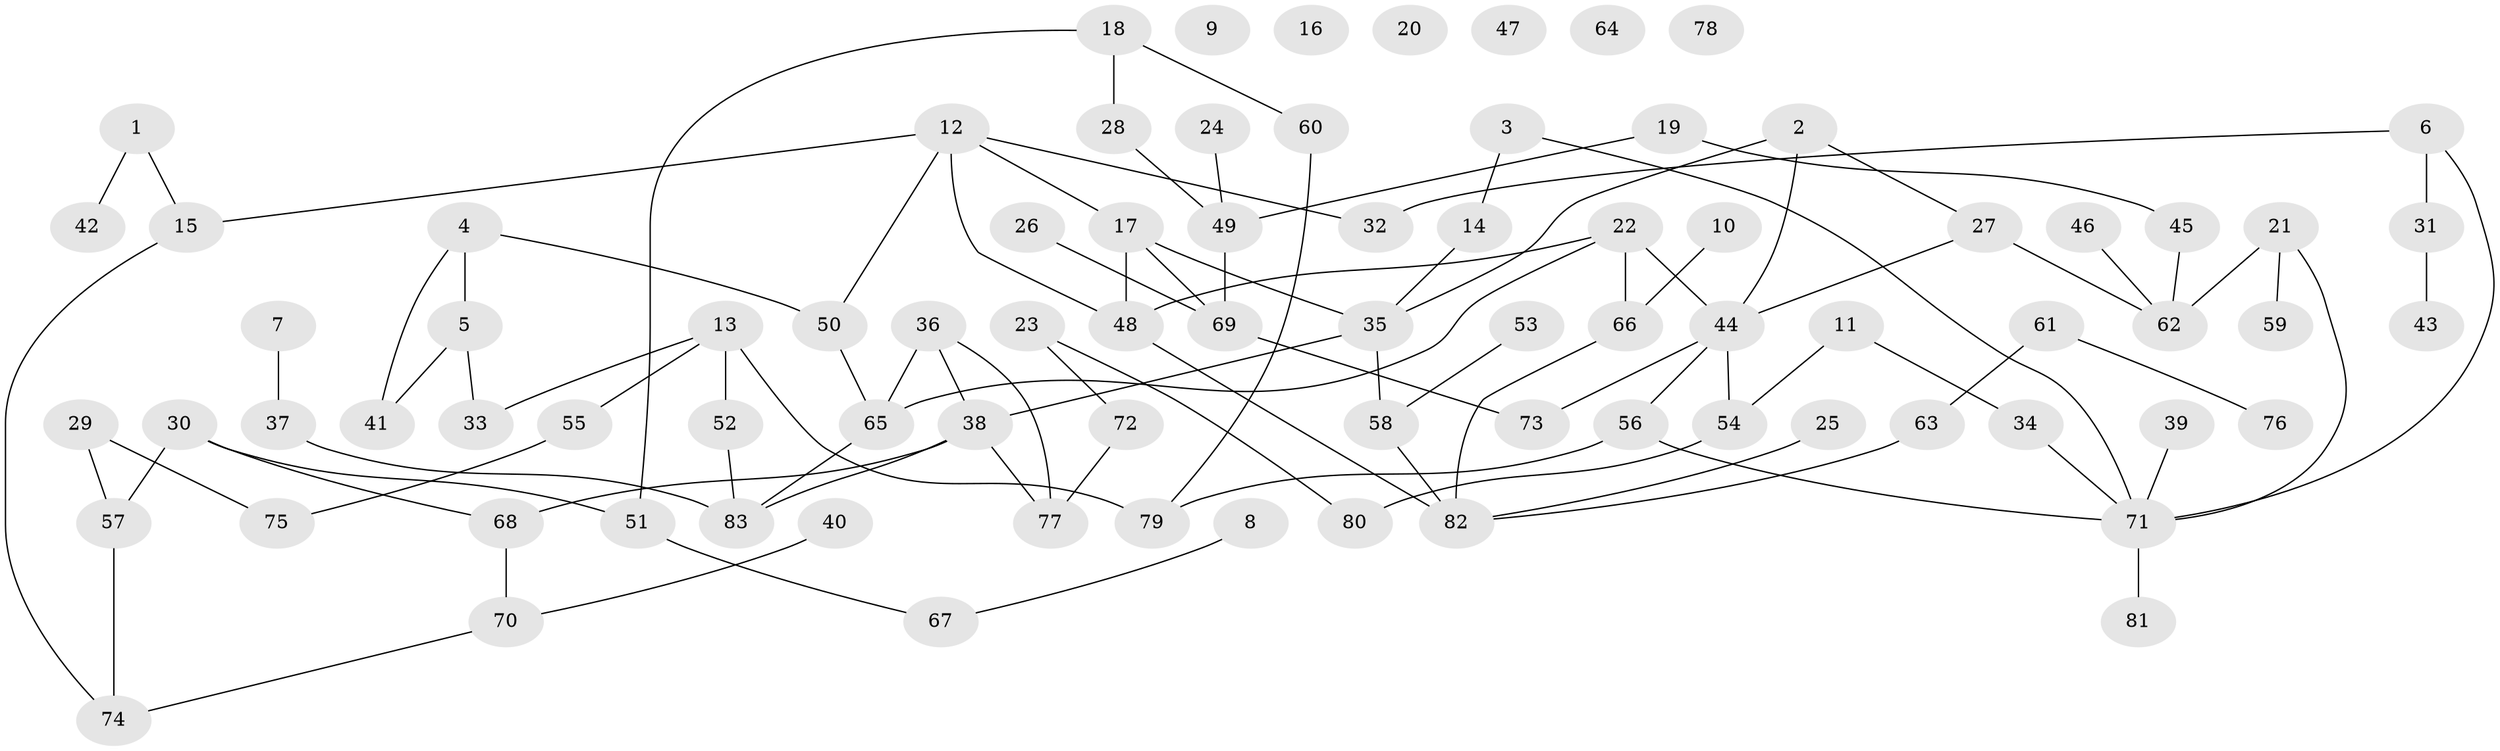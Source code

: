 // Generated by graph-tools (version 1.1) at 2025/00/03/09/25 03:00:47]
// undirected, 83 vertices, 100 edges
graph export_dot {
graph [start="1"]
  node [color=gray90,style=filled];
  1;
  2;
  3;
  4;
  5;
  6;
  7;
  8;
  9;
  10;
  11;
  12;
  13;
  14;
  15;
  16;
  17;
  18;
  19;
  20;
  21;
  22;
  23;
  24;
  25;
  26;
  27;
  28;
  29;
  30;
  31;
  32;
  33;
  34;
  35;
  36;
  37;
  38;
  39;
  40;
  41;
  42;
  43;
  44;
  45;
  46;
  47;
  48;
  49;
  50;
  51;
  52;
  53;
  54;
  55;
  56;
  57;
  58;
  59;
  60;
  61;
  62;
  63;
  64;
  65;
  66;
  67;
  68;
  69;
  70;
  71;
  72;
  73;
  74;
  75;
  76;
  77;
  78;
  79;
  80;
  81;
  82;
  83;
  1 -- 15;
  1 -- 42;
  2 -- 27;
  2 -- 35;
  2 -- 44;
  3 -- 14;
  3 -- 71;
  4 -- 5;
  4 -- 41;
  4 -- 50;
  5 -- 33;
  5 -- 41;
  6 -- 31;
  6 -- 32;
  6 -- 71;
  7 -- 37;
  8 -- 67;
  10 -- 66;
  11 -- 34;
  11 -- 54;
  12 -- 15;
  12 -- 17;
  12 -- 32;
  12 -- 48;
  12 -- 50;
  13 -- 33;
  13 -- 52;
  13 -- 55;
  13 -- 79;
  14 -- 35;
  15 -- 74;
  17 -- 35;
  17 -- 48;
  17 -- 69;
  18 -- 28;
  18 -- 51;
  18 -- 60;
  19 -- 45;
  19 -- 49;
  21 -- 59;
  21 -- 62;
  21 -- 71;
  22 -- 44;
  22 -- 48;
  22 -- 65;
  22 -- 66;
  23 -- 72;
  23 -- 80;
  24 -- 49;
  25 -- 82;
  26 -- 69;
  27 -- 44;
  27 -- 62;
  28 -- 49;
  29 -- 57;
  29 -- 75;
  30 -- 51;
  30 -- 57;
  30 -- 68;
  31 -- 43;
  34 -- 71;
  35 -- 38;
  35 -- 58;
  36 -- 38;
  36 -- 65;
  36 -- 77;
  37 -- 83;
  38 -- 68;
  38 -- 77;
  38 -- 83;
  39 -- 71;
  40 -- 70;
  44 -- 54;
  44 -- 56;
  44 -- 73;
  45 -- 62;
  46 -- 62;
  48 -- 82;
  49 -- 69;
  50 -- 65;
  51 -- 67;
  52 -- 83;
  53 -- 58;
  54 -- 80;
  55 -- 75;
  56 -- 71;
  56 -- 79;
  57 -- 74;
  58 -- 82;
  60 -- 79;
  61 -- 63;
  61 -- 76;
  63 -- 82;
  65 -- 83;
  66 -- 82;
  68 -- 70;
  69 -- 73;
  70 -- 74;
  71 -- 81;
  72 -- 77;
}
